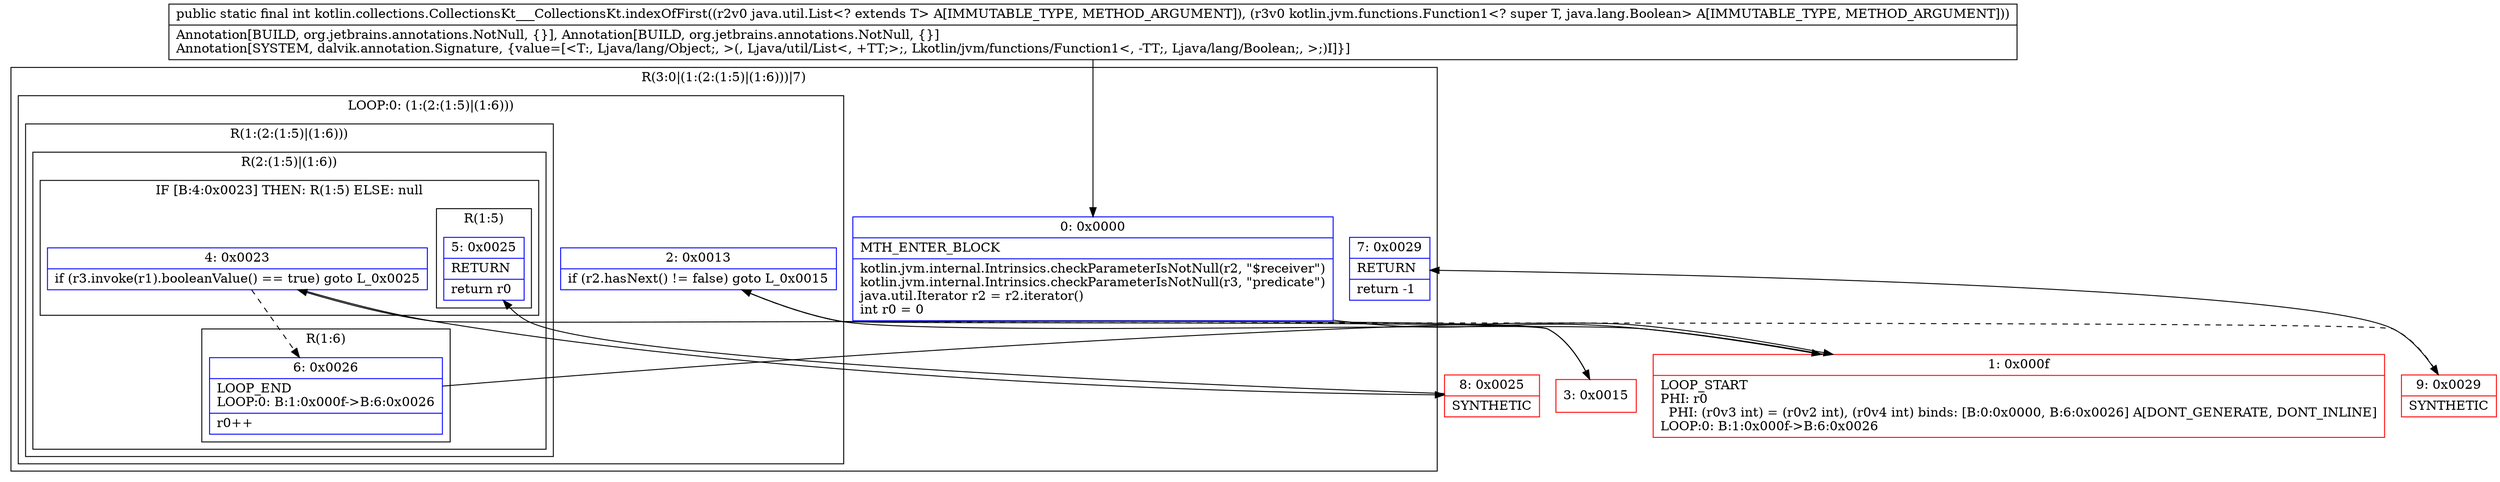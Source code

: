 digraph "CFG forkotlin.collections.CollectionsKt___CollectionsKt.indexOfFirst(Ljava\/util\/List;Lkotlin\/jvm\/functions\/Function1;)I" {
subgraph cluster_Region_1428381236 {
label = "R(3:0|(1:(2:(1:5)|(1:6)))|7)";
node [shape=record,color=blue];
Node_0 [shape=record,label="{0\:\ 0x0000|MTH_ENTER_BLOCK\l|kotlin.jvm.internal.Intrinsics.checkParameterIsNotNull(r2, \"$receiver\")\lkotlin.jvm.internal.Intrinsics.checkParameterIsNotNull(r3, \"predicate\")\ljava.util.Iterator r2 = r2.iterator()\lint r0 = 0\l}"];
subgraph cluster_LoopRegion_2122691398 {
label = "LOOP:0: (1:(2:(1:5)|(1:6)))";
node [shape=record,color=blue];
Node_2 [shape=record,label="{2\:\ 0x0013|if (r2.hasNext() != false) goto L_0x0015\l}"];
subgraph cluster_Region_1358994204 {
label = "R(1:(2:(1:5)|(1:6)))";
node [shape=record,color=blue];
subgraph cluster_Region_1781729852 {
label = "R(2:(1:5)|(1:6))";
node [shape=record,color=blue];
subgraph cluster_IfRegion_1763994170 {
label = "IF [B:4:0x0023] THEN: R(1:5) ELSE: null";
node [shape=record,color=blue];
Node_4 [shape=record,label="{4\:\ 0x0023|if (r3.invoke(r1).booleanValue() == true) goto L_0x0025\l}"];
subgraph cluster_Region_2018048102 {
label = "R(1:5)";
node [shape=record,color=blue];
Node_5 [shape=record,label="{5\:\ 0x0025|RETURN\l|return r0\l}"];
}
}
subgraph cluster_Region_1725331504 {
label = "R(1:6)";
node [shape=record,color=blue];
Node_6 [shape=record,label="{6\:\ 0x0026|LOOP_END\lLOOP:0: B:1:0x000f\-\>B:6:0x0026\l|r0++\l}"];
}
}
}
}
Node_7 [shape=record,label="{7\:\ 0x0029|RETURN\l|return \-1\l}"];
}
Node_1 [shape=record,color=red,label="{1\:\ 0x000f|LOOP_START\lPHI: r0 \l  PHI: (r0v3 int) = (r0v2 int), (r0v4 int) binds: [B:0:0x0000, B:6:0x0026] A[DONT_GENERATE, DONT_INLINE]\lLOOP:0: B:1:0x000f\-\>B:6:0x0026\l}"];
Node_3 [shape=record,color=red,label="{3\:\ 0x0015}"];
Node_8 [shape=record,color=red,label="{8\:\ 0x0025|SYNTHETIC\l}"];
Node_9 [shape=record,color=red,label="{9\:\ 0x0029|SYNTHETIC\l}"];
MethodNode[shape=record,label="{public static final int kotlin.collections.CollectionsKt___CollectionsKt.indexOfFirst((r2v0 java.util.List\<? extends T\> A[IMMUTABLE_TYPE, METHOD_ARGUMENT]), (r3v0 kotlin.jvm.functions.Function1\<? super T, java.lang.Boolean\> A[IMMUTABLE_TYPE, METHOD_ARGUMENT]))  | Annotation[BUILD, org.jetbrains.annotations.NotNull, \{\}], Annotation[BUILD, org.jetbrains.annotations.NotNull, \{\}]\lAnnotation[SYSTEM, dalvik.annotation.Signature, \{value=[\<T:, Ljava\/lang\/Object;, \>(, Ljava\/util\/List\<, +TT;\>;, Lkotlin\/jvm\/functions\/Function1\<, \-TT;, Ljava\/lang\/Boolean;, \>;)I]\}]\l}"];
MethodNode -> Node_0;
Node_0 -> Node_1;
Node_2 -> Node_3;
Node_2 -> Node_9[style=dashed];
Node_4 -> Node_6[style=dashed];
Node_4 -> Node_8;
Node_6 -> Node_1;
Node_1 -> Node_2;
Node_3 -> Node_4;
Node_8 -> Node_5;
Node_9 -> Node_7;
}

